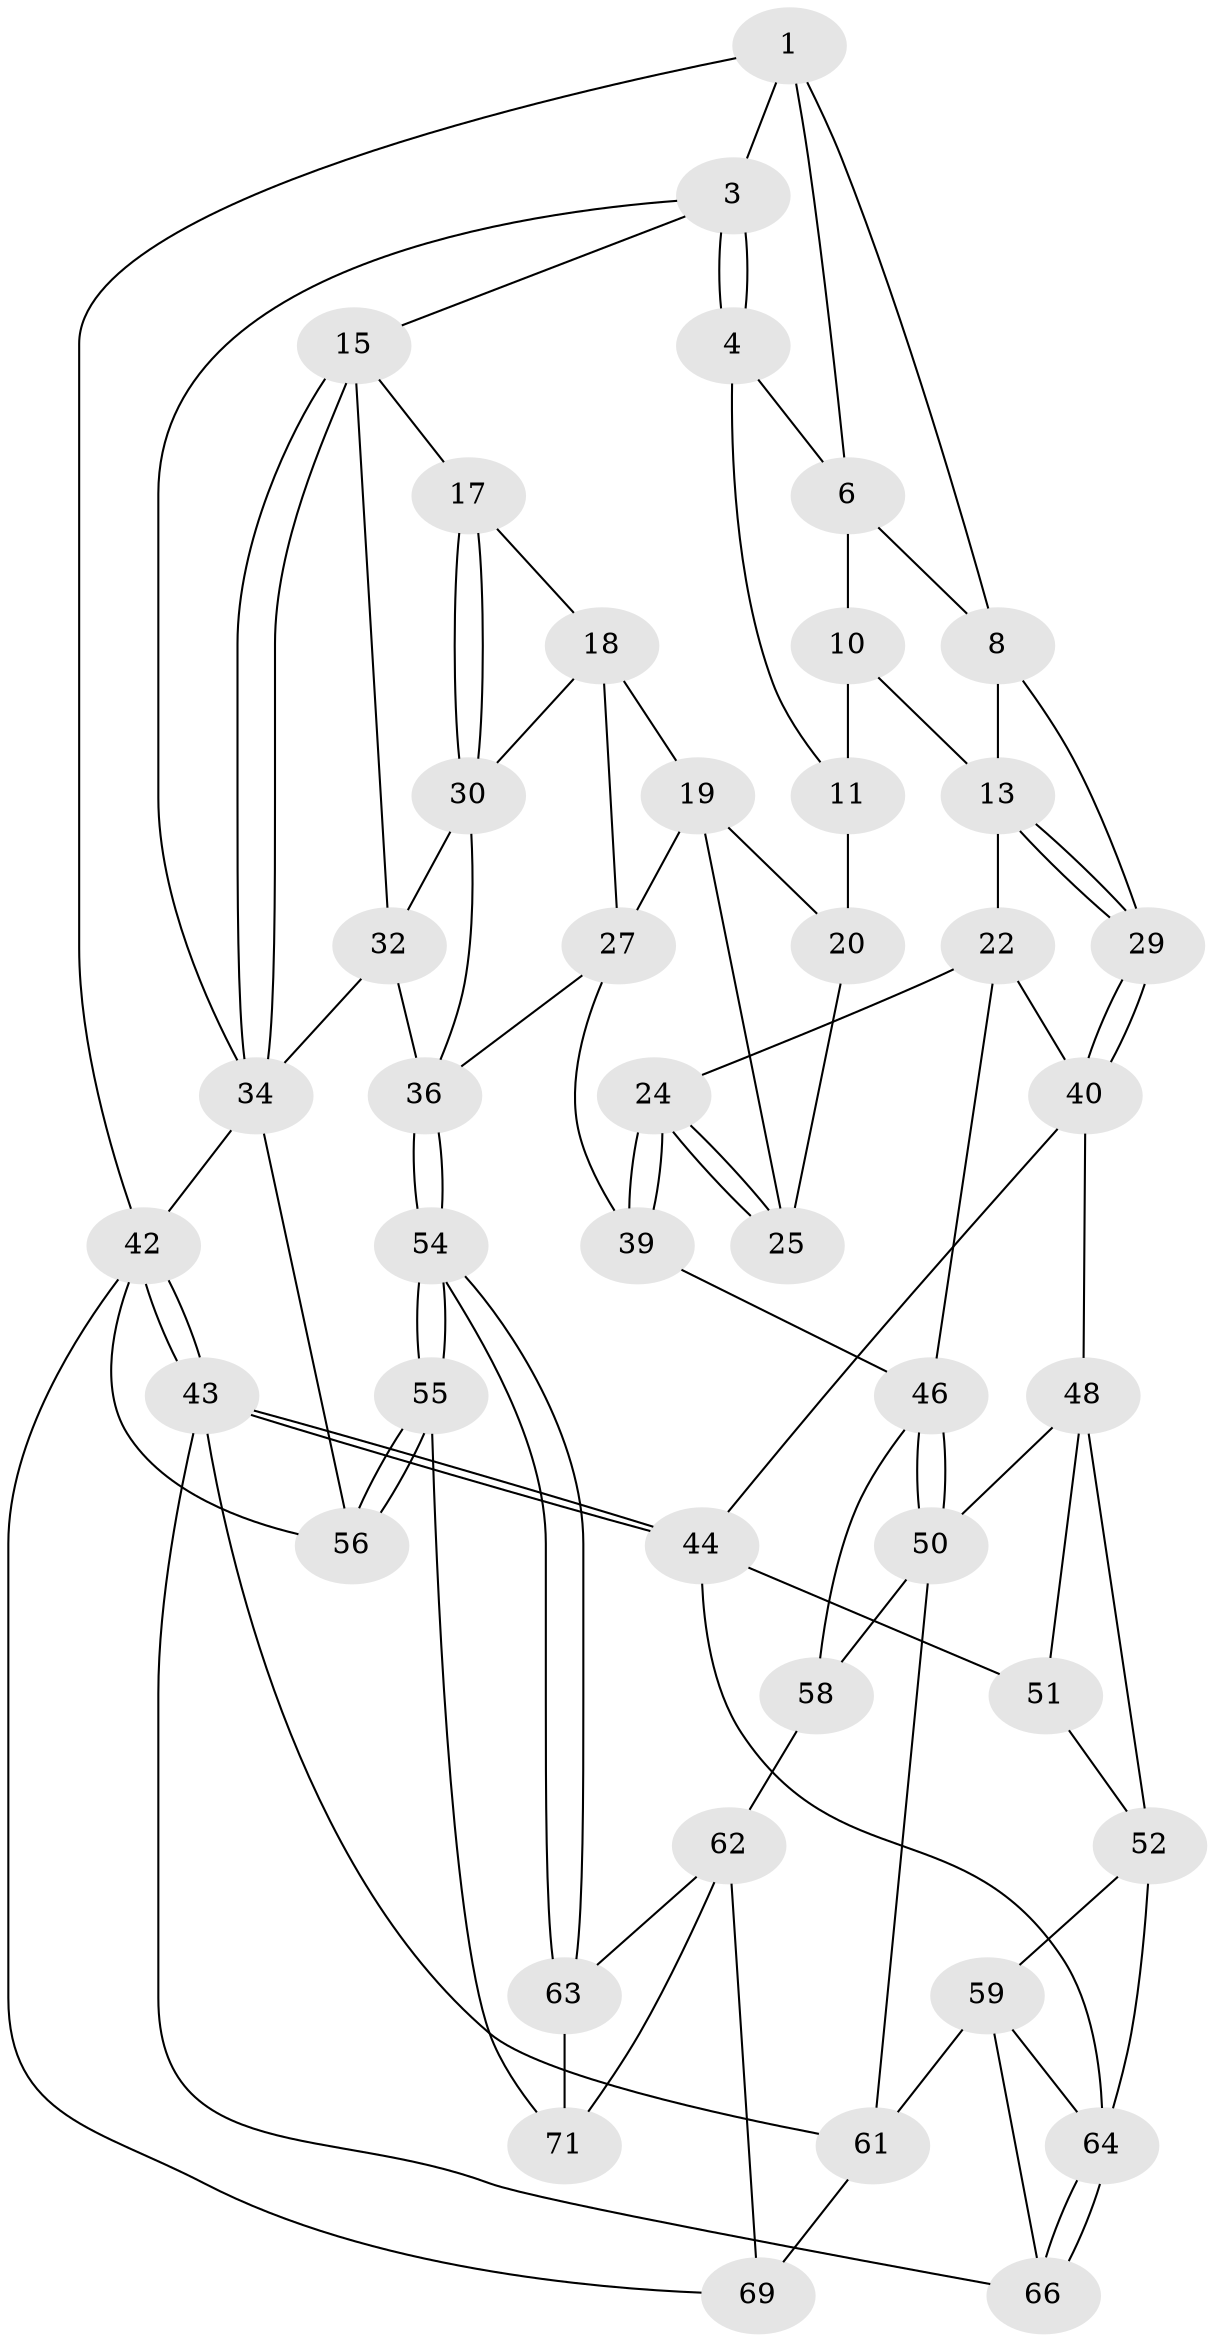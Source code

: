 // original degree distribution, {3: 0.02702702702702703, 6: 0.25675675675675674, 5: 0.43243243243243246, 4: 0.28378378378378377}
// Generated by graph-tools (version 1.1) at 2025/42/03/06/25 10:42:36]
// undirected, 44 vertices, 95 edges
graph export_dot {
graph [start="1"]
  node [color=gray90,style=filled];
  1 [pos="+0.7642158716703146+0",super="+2"];
  3 [pos="+0+0"];
  4 [pos="+0.4676491213779741+0",super="+5"];
  6 [pos="+0.8050214141028388+0.0727621823300527",super="+7"];
  8 [pos="+0.8547254069596676+0.10488581411733429",super="+9"];
  10 [pos="+0.6828150591524368+0.21052861915946097"];
  11 [pos="+0.5646952273832944+0.21842111205308934",super="+12"];
  13 [pos="+0.895055921986678+0.23739616179812803",super="+14"];
  15 [pos="+0+0",super="+16"];
  17 [pos="+0.12824985218832258+0.16706785326540718"];
  18 [pos="+0.24713073850806833+0.22531210446176347",super="+28"];
  19 [pos="+0.26614749691577366+0.23007791204396433",super="+26"];
  20 [pos="+0.39676179396419936+0.18428209444863247",super="+21"];
  22 [pos="+0.7860437381536487+0.34044407308639507",super="+23"];
  24 [pos="+0.4823320630225593+0.3935765780108577"];
  25 [pos="+0.4774299885894115+0.3787479027653265"];
  27 [pos="+0.27486841440611204+0.4225254975757498",super="+35"];
  29 [pos="+1+0.16556599485888365"];
  30 [pos="+0.17063275367335243+0.36871490257468925",super="+31"];
  32 [pos="+0.08326283291351048+0.36816449886056063",super="+33"];
  34 [pos="+0+0.5045350693881431",super="+38"];
  36 [pos="+0.25128822747034035+0.6020747252178102",super="+37"];
  39 [pos="+0.3080584799122233+0.542579422170086"];
  40 [pos="+1+0.349232189030563",super="+41"];
  42 [pos="+1+1",super="+73"];
  43 [pos="+1+1",super="+67"];
  44 [pos="+1+1",super="+45"];
  46 [pos="+0.5752285035459581+0.46278274756603166",super="+47"];
  48 [pos="+0.8462829461759089+0.4578433089974555",super="+49"];
  50 [pos="+0.693247897465334+0.5999511860697094",super="+57"];
  51 [pos="+0.9401191594398984+0.5254441659271789"];
  52 [pos="+0.9531314690059135+0.6477841545231439",super="+53"];
  54 [pos="+0.25452151905440196+0.6659842277566635"];
  55 [pos="+0.2507086945518082+0.6782415451311524",super="+72"];
  56 [pos="+0+1",super="+74"];
  58 [pos="+0.5282645482157328+0.621616663148979"];
  59 [pos="+0.7993102673150062+0.6214102215560954",super="+60"];
  61 [pos="+0.6512900223402927+0.7460669449959353",super="+68"];
  62 [pos="+0.4889976415355057+0.6648251708028257",super="+70"];
  63 [pos="+0.43965020255175186+0.6728436686643959"];
  64 [pos="+0.8414499660281424+0.674511363328213",super="+65"];
  66 [pos="+0.8748962499438285+0.8167915095281127"];
  69 [pos="+0.5935586328112955+0.8299804110691651"];
  71 [pos="+0.4741605282862943+0.7946887142323134"];
  1 -- 6;
  1 -- 8;
  1 -- 42;
  1 -- 3;
  3 -- 4;
  3 -- 4;
  3 -- 15;
  3 -- 34;
  4 -- 6;
  4 -- 11;
  6 -- 8;
  6 -- 10;
  8 -- 13;
  8 -- 29;
  10 -- 11;
  10 -- 13;
  11 -- 20 [weight=2];
  13 -- 29;
  13 -- 29;
  13 -- 22;
  15 -- 34;
  15 -- 34;
  15 -- 32;
  15 -- 17;
  17 -- 18;
  17 -- 30;
  17 -- 30;
  18 -- 19;
  18 -- 27;
  18 -- 30;
  19 -- 20;
  19 -- 27;
  19 -- 25;
  20 -- 25;
  22 -- 40;
  22 -- 24;
  22 -- 46;
  24 -- 25;
  24 -- 25;
  24 -- 39;
  24 -- 39;
  27 -- 36;
  27 -- 39;
  29 -- 40;
  29 -- 40;
  30 -- 32;
  30 -- 36;
  32 -- 34;
  32 -- 36;
  34 -- 56;
  34 -- 42;
  36 -- 54;
  36 -- 54;
  39 -- 46;
  40 -- 48;
  40 -- 44;
  42 -- 43;
  42 -- 43;
  42 -- 69;
  42 -- 56;
  43 -- 44;
  43 -- 44;
  43 -- 66;
  43 -- 61;
  44 -- 51;
  44 -- 64;
  46 -- 50;
  46 -- 50;
  46 -- 58;
  48 -- 51;
  48 -- 50;
  48 -- 52;
  50 -- 58;
  50 -- 61;
  51 -- 52;
  52 -- 59;
  52 -- 64;
  54 -- 55;
  54 -- 55;
  54 -- 63;
  54 -- 63;
  55 -- 56 [weight=2];
  55 -- 56;
  55 -- 71;
  58 -- 62;
  59 -- 64;
  59 -- 66;
  59 -- 61;
  61 -- 69;
  62 -- 63;
  62 -- 69;
  62 -- 71;
  63 -- 71;
  64 -- 66;
  64 -- 66;
}
